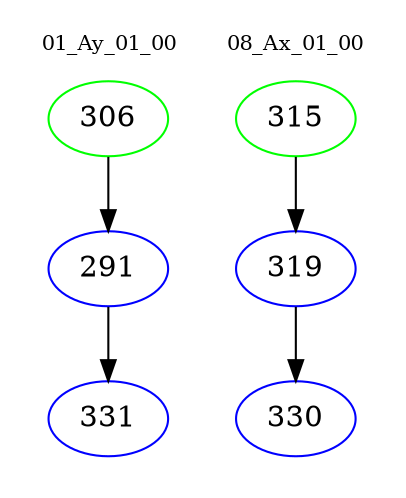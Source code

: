 digraph{
subgraph cluster_0 {
color = white
label = "01_Ay_01_00";
fontsize=10;
T0_306 [label="306", color="green"]
T0_306 -> T0_291 [color="black"]
T0_291 [label="291", color="blue"]
T0_291 -> T0_331 [color="black"]
T0_331 [label="331", color="blue"]
}
subgraph cluster_1 {
color = white
label = "08_Ax_01_00";
fontsize=10;
T1_315 [label="315", color="green"]
T1_315 -> T1_319 [color="black"]
T1_319 [label="319", color="blue"]
T1_319 -> T1_330 [color="black"]
T1_330 [label="330", color="blue"]
}
}
